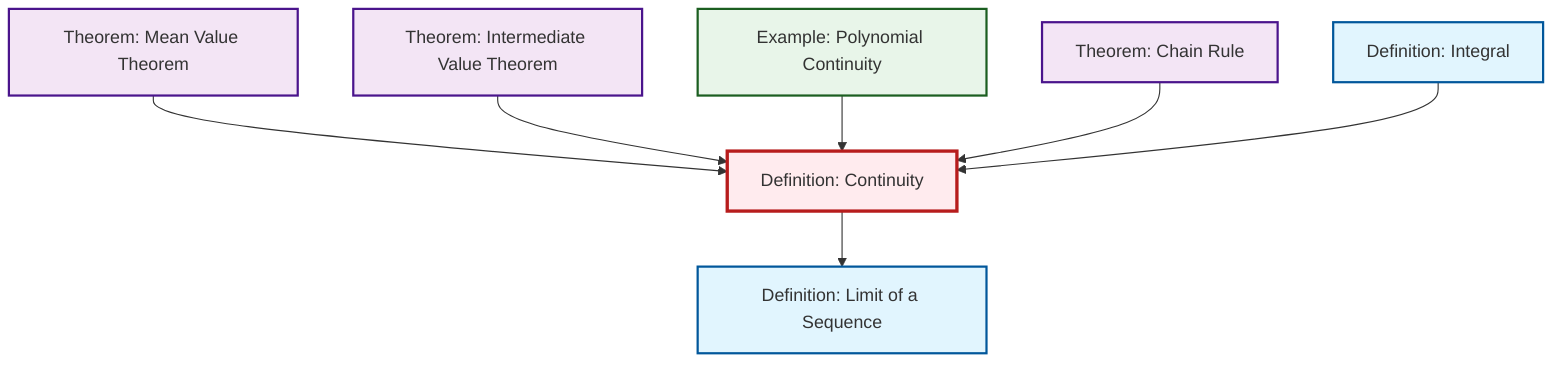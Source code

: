graph TD
    classDef definition fill:#e1f5fe,stroke:#01579b,stroke-width:2px
    classDef theorem fill:#f3e5f5,stroke:#4a148c,stroke-width:2px
    classDef axiom fill:#fff3e0,stroke:#e65100,stroke-width:2px
    classDef example fill:#e8f5e9,stroke:#1b5e20,stroke-width:2px
    classDef current fill:#ffebee,stroke:#b71c1c,stroke-width:3px
    thm-mean-value["Theorem: Mean Value Theorem"]:::theorem
    def-continuity["Definition: Continuity"]:::definition
    def-limit["Definition: Limit of a Sequence"]:::definition
    def-integral["Definition: Integral"]:::definition
    thm-chain-rule["Theorem: Chain Rule"]:::theorem
    ex-polynomial-continuity["Example: Polynomial Continuity"]:::example
    thm-intermediate-value["Theorem: Intermediate Value Theorem"]:::theorem
    thm-mean-value --> def-continuity
    thm-intermediate-value --> def-continuity
    ex-polynomial-continuity --> def-continuity
    def-continuity --> def-limit
    thm-chain-rule --> def-continuity
    def-integral --> def-continuity
    class def-continuity current